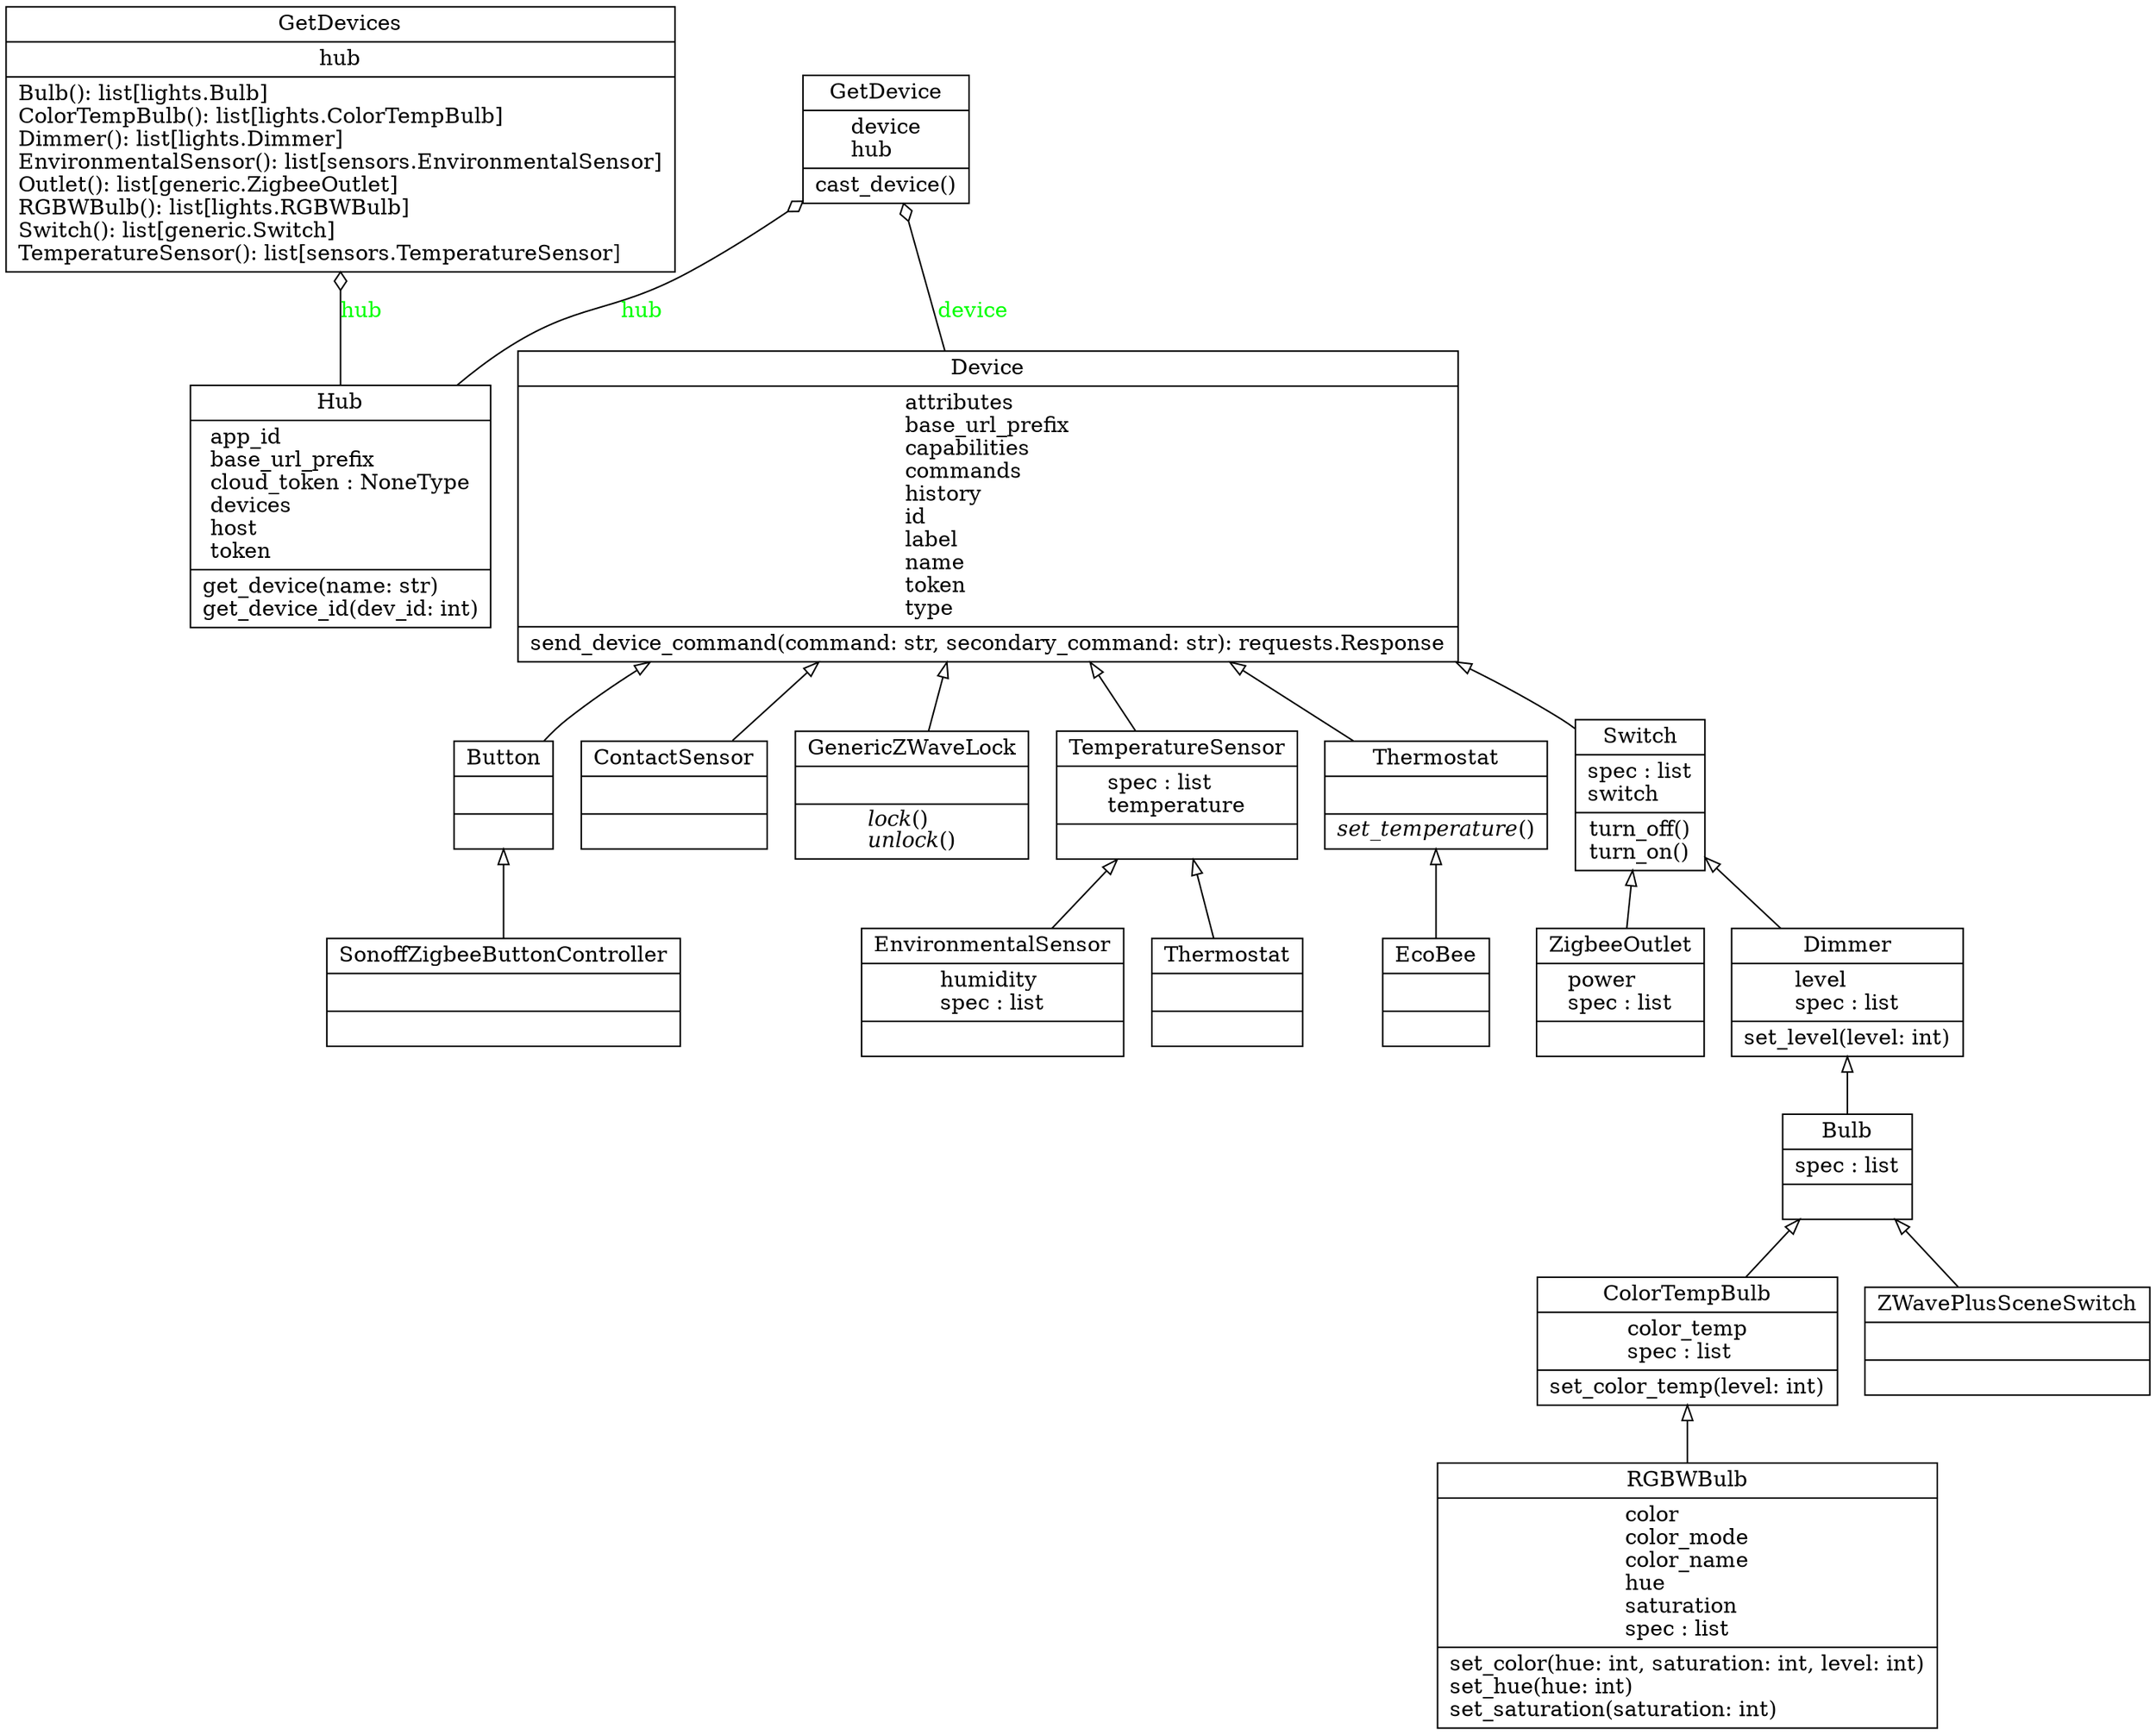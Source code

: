 digraph "classes" {
rankdir=BT
charset="utf-8"
"hubitatcontrol.lights.Bulb" [color="black", fontcolor="black", label=<{Bulb|spec : list<br ALIGN="LEFT"/>|}>, shape="record", style="solid"];
"hubitatcontrol.generic.Button" [color="black", fontcolor="black", label=<{Button|<br ALIGN="LEFT"/>|}>, shape="record", style="solid"];
"hubitatcontrol.lights.ColorTempBulb" [color="black", fontcolor="black", label=<{ColorTempBulb|color_temp<br ALIGN="LEFT"/>spec : list<br ALIGN="LEFT"/>|set_color_temp(level: int)<br ALIGN="LEFT"/>}>, shape="record", style="solid"];
"hubitatcontrol.sensors.ContactSensor" [color="black", fontcolor="black", label=<{ContactSensor|<br ALIGN="LEFT"/>|}>, shape="record", style="solid"];
"hubitatcontrol.hub.Device" [color="black", fontcolor="black", label=<{Device|attributes<br ALIGN="LEFT"/>base_url_prefix<br ALIGN="LEFT"/>capabilities<br ALIGN="LEFT"/>commands<br ALIGN="LEFT"/>history<br ALIGN="LEFT"/>id<br ALIGN="LEFT"/>label<br ALIGN="LEFT"/>name<br ALIGN="LEFT"/>token<br ALIGN="LEFT"/>type<br ALIGN="LEFT"/>|send_device_command(command: str, secondary_command: str): requests.Response<br ALIGN="LEFT"/>}>, shape="record", style="solid"];
"hubitatcontrol.lights.Dimmer" [color="black", fontcolor="black", label=<{Dimmer|level<br ALIGN="LEFT"/>spec : list<br ALIGN="LEFT"/>|set_level(level: int)<br ALIGN="LEFT"/>}>, shape="record", style="solid"];
"hubitatcontrol.generic.EcoBee" [color="black", fontcolor="black", label=<{EcoBee|<br ALIGN="LEFT"/>|}>, shape="record", style="solid"];
"hubitatcontrol.sensors.EnvironmentalSensor" [color="black", fontcolor="black", label=<{EnvironmentalSensor|humidity<br ALIGN="LEFT"/>spec : list<br ALIGN="LEFT"/>|}>, shape="record", style="solid"];
"hubitatcontrol.generic.GenericZWaveLock" [color="black", fontcolor="black", label=<{GenericZWaveLock|<br ALIGN="LEFT"/>|<I>lock</I>()<br ALIGN="LEFT"/><I>unlock</I>()<br ALIGN="LEFT"/>}>, shape="record", style="solid"];
"hubitatcontrol.GetDevice" [color="black", fontcolor="black", label=<{GetDevice|device<br ALIGN="LEFT"/>hub<br ALIGN="LEFT"/>|cast_device()<br ALIGN="LEFT"/>}>, shape="record", style="solid"];
"hubitatcontrol.GetDevices" [color="black", fontcolor="black", label=<{GetDevices|hub<br ALIGN="LEFT"/>|Bulb(): list[lights.Bulb]<br ALIGN="LEFT"/>ColorTempBulb(): list[lights.ColorTempBulb]<br ALIGN="LEFT"/>Dimmer(): list[lights.Dimmer]<br ALIGN="LEFT"/>EnvironmentalSensor(): list[sensors.EnvironmentalSensor]<br ALIGN="LEFT"/>Outlet(): list[generic.ZigbeeOutlet]<br ALIGN="LEFT"/>RGBWBulb(): list[lights.RGBWBulb]<br ALIGN="LEFT"/>Switch(): list[generic.Switch]<br ALIGN="LEFT"/>TemperatureSensor(): list[sensors.TemperatureSensor]<br ALIGN="LEFT"/>}>, shape="record", style="solid"];
"hubitatcontrol.hub.Hub" [color="black", fontcolor="black", label=<{Hub|app_id<br ALIGN="LEFT"/>base_url_prefix<br ALIGN="LEFT"/>cloud_token : NoneType<br ALIGN="LEFT"/>devices<br ALIGN="LEFT"/>host<br ALIGN="LEFT"/>token<br ALIGN="LEFT"/>|get_device(name: str)<br ALIGN="LEFT"/>get_device_id(dev_id: int)<br ALIGN="LEFT"/>}>, shape="record", style="solid"];
"hubitatcontrol.lights.RGBWBulb" [color="black", fontcolor="black", label=<{RGBWBulb|color<br ALIGN="LEFT"/>color_mode<br ALIGN="LEFT"/>color_name<br ALIGN="LEFT"/>hue<br ALIGN="LEFT"/>saturation<br ALIGN="LEFT"/>spec : list<br ALIGN="LEFT"/>|set_color(hue: int, saturation: int, level: int)<br ALIGN="LEFT"/>set_hue(hue: int)<br ALIGN="LEFT"/>set_saturation(saturation: int)<br ALIGN="LEFT"/>}>, shape="record", style="solid"];
"hubitatcontrol.generic.SonoffZigbeeButtonController" [color="black", fontcolor="black", label=<{SonoffZigbeeButtonController|<br ALIGN="LEFT"/>|}>, shape="record", style="solid"];
"hubitatcontrol.generic.Switch" [color="black", fontcolor="black", label=<{Switch|spec : list<br ALIGN="LEFT"/>switch<br ALIGN="LEFT"/>|turn_off()<br ALIGN="LEFT"/>turn_on()<br ALIGN="LEFT"/>}>, shape="record", style="solid"];
"hubitatcontrol.sensors.TemperatureSensor" [color="black", fontcolor="black", label=<{TemperatureSensor|spec : list<br ALIGN="LEFT"/>temperature<br ALIGN="LEFT"/>|}>, shape="record", style="solid"];
"hubitatcontrol.generic.Thermostat" [color="black", fontcolor="black", label=<{Thermostat|<br ALIGN="LEFT"/>|<I>set_temperature</I>()<br ALIGN="LEFT"/>}>, shape="record", style="solid"];
"hubitatcontrol.environment.Thermostat" [color="black", fontcolor="black", label=<{Thermostat|<br ALIGN="LEFT"/>|}>, shape="record", style="solid"];
"hubitatcontrol.lights.ZWavePlusSceneSwitch" [color="black", fontcolor="black", label=<{ZWavePlusSceneSwitch|<br ALIGN="LEFT"/>|}>, shape="record", style="solid"];
"hubitatcontrol.generic.ZigbeeOutlet" [color="black", fontcolor="black", label=<{ZigbeeOutlet|power<br ALIGN="LEFT"/>spec : list<br ALIGN="LEFT"/>|}>, shape="record", style="solid"];
"hubitatcontrol.environment.Thermostat" -> "hubitatcontrol.sensors.TemperatureSensor" [arrowhead="empty", arrowtail="none"];
"hubitatcontrol.generic.Button" -> "hubitatcontrol.hub.Device" [arrowhead="empty", arrowtail="none"];
"hubitatcontrol.generic.EcoBee" -> "hubitatcontrol.generic.Thermostat" [arrowhead="empty", arrowtail="none"];
"hubitatcontrol.generic.GenericZWaveLock" -> "hubitatcontrol.hub.Device" [arrowhead="empty", arrowtail="none"];
"hubitatcontrol.generic.SonoffZigbeeButtonController" -> "hubitatcontrol.generic.Button" [arrowhead="empty", arrowtail="none"];
"hubitatcontrol.generic.Switch" -> "hubitatcontrol.hub.Device" [arrowhead="empty", arrowtail="none"];
"hubitatcontrol.generic.Thermostat" -> "hubitatcontrol.hub.Device" [arrowhead="empty", arrowtail="none"];
"hubitatcontrol.generic.ZigbeeOutlet" -> "hubitatcontrol.generic.Switch" [arrowhead="empty", arrowtail="none"];
"hubitatcontrol.lights.Bulb" -> "hubitatcontrol.lights.Dimmer" [arrowhead="empty", arrowtail="none"];
"hubitatcontrol.lights.ColorTempBulb" -> "hubitatcontrol.lights.Bulb" [arrowhead="empty", arrowtail="none"];
"hubitatcontrol.lights.Dimmer" -> "hubitatcontrol.generic.Switch" [arrowhead="empty", arrowtail="none"];
"hubitatcontrol.lights.RGBWBulb" -> "hubitatcontrol.lights.ColorTempBulb" [arrowhead="empty", arrowtail="none"];
"hubitatcontrol.lights.ZWavePlusSceneSwitch" -> "hubitatcontrol.lights.Bulb" [arrowhead="empty", arrowtail="none"];
"hubitatcontrol.sensors.ContactSensor" -> "hubitatcontrol.hub.Device" [arrowhead="empty", arrowtail="none"];
"hubitatcontrol.sensors.EnvironmentalSensor" -> "hubitatcontrol.sensors.TemperatureSensor" [arrowhead="empty", arrowtail="none"];
"hubitatcontrol.sensors.TemperatureSensor" -> "hubitatcontrol.hub.Device" [arrowhead="empty", arrowtail="none"];
"hubitatcontrol.hub.Device" -> "hubitatcontrol.GetDevice" [arrowhead="odiamond", arrowtail="none", fontcolor="green", label="device", style="solid"];
"hubitatcontrol.hub.Hub" -> "hubitatcontrol.GetDevice" [arrowhead="odiamond", arrowtail="none", fontcolor="green", label="hub", style="solid"];
"hubitatcontrol.hub.Hub" -> "hubitatcontrol.GetDevices" [arrowhead="odiamond", arrowtail="none", fontcolor="green", label="hub", style="solid"];
}
